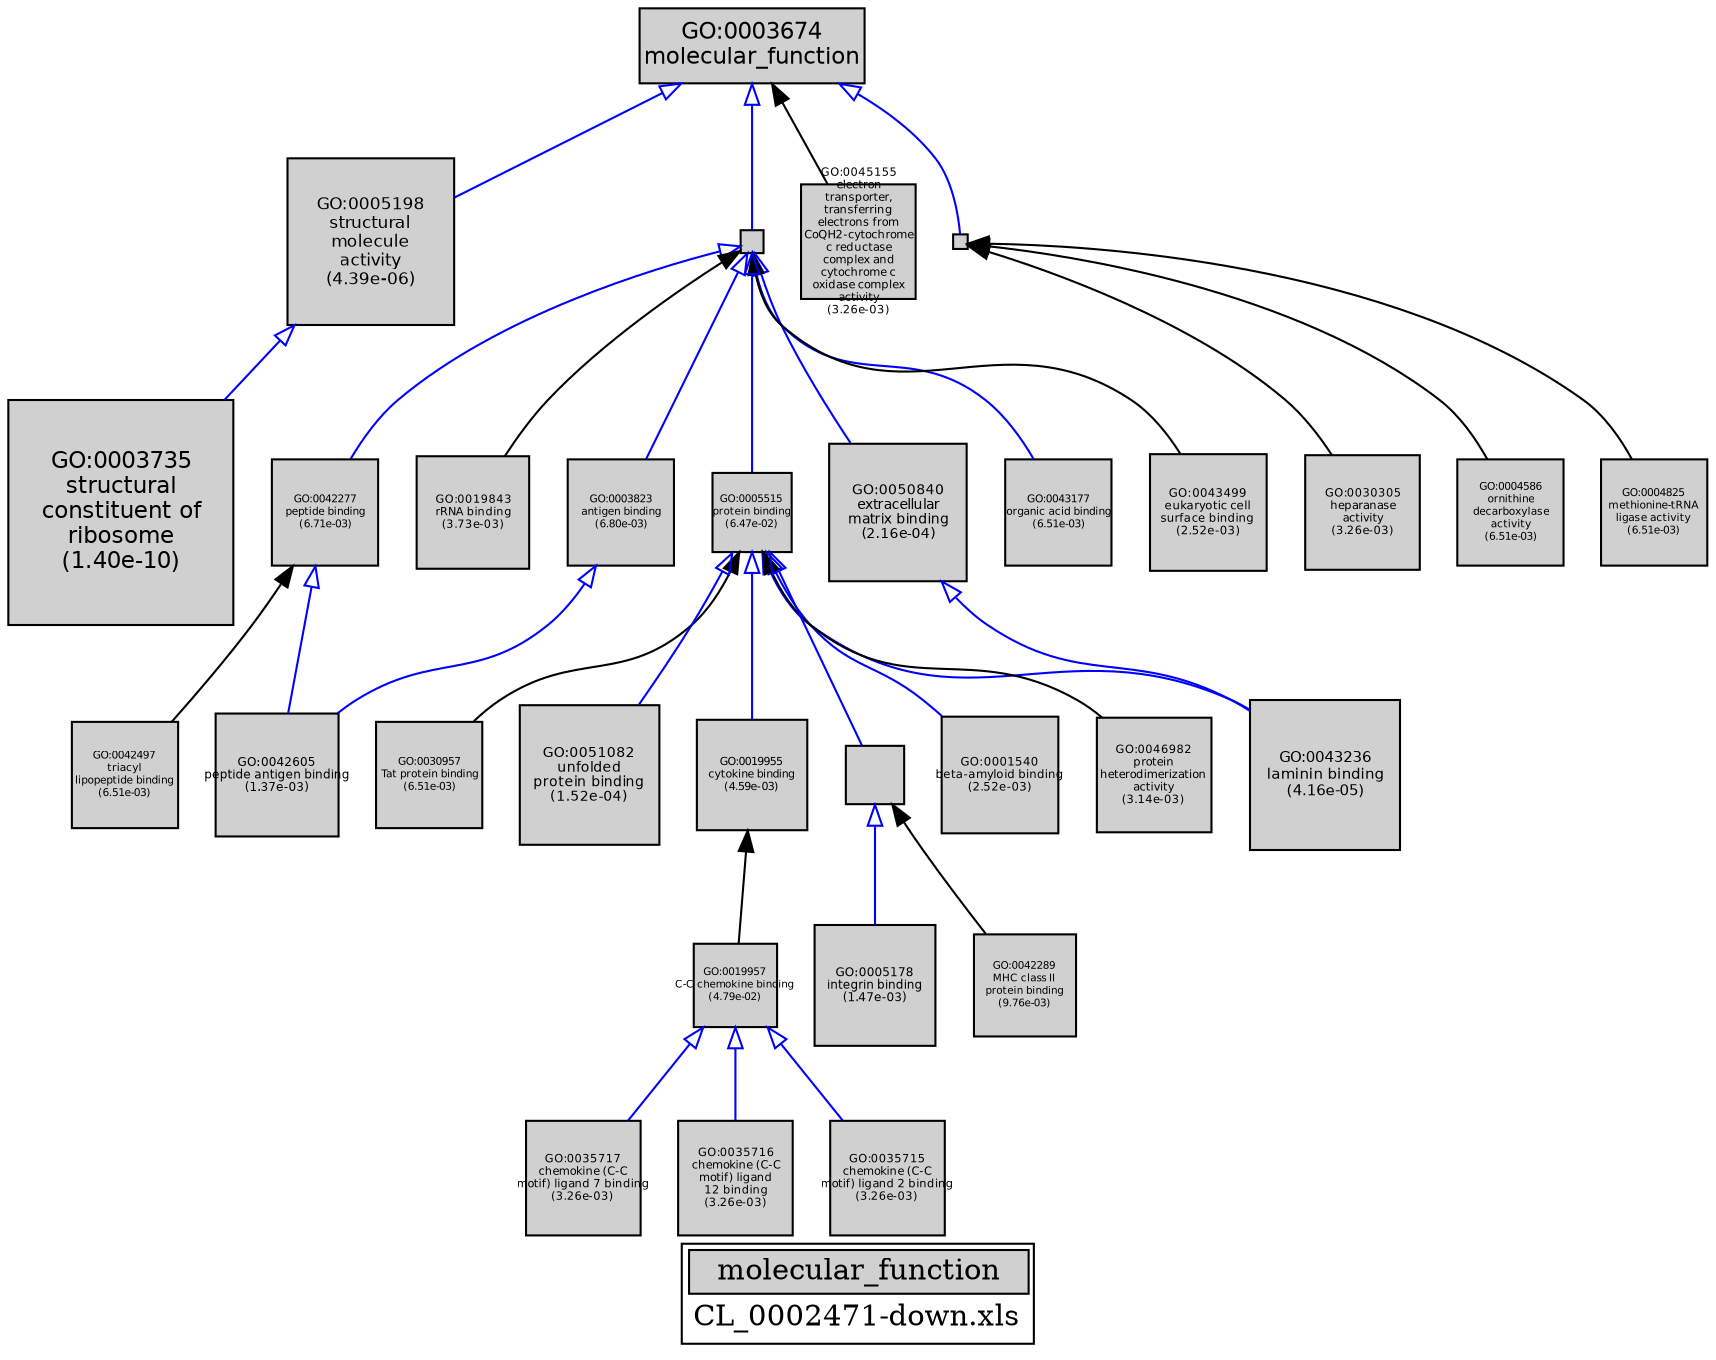 digraph "molecular_function" {
graph [ bgcolor = "#FFFFFF", label = <<TABLE COLOR="black" BGCOLOR="white"><TR><TD COLSPAN="2" BGCOLOR="#D0D0D0"><FONT COLOR="black">molecular_function</FONT></TD></TR><TR><TD BORDER="0">CL_0002471-down.xls</TD></TR></TABLE>> ];
node [ fontname = "Helvetica" ];

subgraph "nodes" {

node [ style = "filled", fixedsize = "true", width = 1, shape = "box", fontsize = 9, fillcolor = "#D0D0D0", fontcolor = "black", color = "black" ];

"GO:0001540" [ URL = "#GO:0001540", label = <<TABLE BORDER="0"><TR><TD>GO:0001540<BR/>beta-amyloid binding<BR/>(2.52e-03)</TD></TR></TABLE>>, width = 0.774998336914, shape = "box", fontsize = 5.57998802578, height = 0.774998336914 ];
"GO:0005198" [ URL = "#GO:0005198", label = <<TABLE BORDER="0"><TR><TD>GO:0005198<BR/>structural<BR/>molecule<BR/>activity<BR/>(4.39e-06)</TD></TR></TABLE>>, width = 1.10817972814, shape = "box", fontsize = 7.97889404263, height = 1.10817972814 ];
"GO:0003823" [ URL = "#GO:0003823", label = <<TABLE BORDER="0"><TR><TD>GO:0003823<BR/>antigen binding<BR/>(6.80e-03)</TD></TR></TABLE>>, width = 0.709078727071, shape = "box", fontsize = 5.10536683491, height = 0.709078727071 ];
"GO:0035717" [ URL = "#GO:0035717", label = <<TABLE BORDER="0"><TR><TD>GO:0035717<BR/>chemokine (C-C<BR/>motif) ligand 7 binding<BR/>(3.26e-03)</TD></TR></TABLE>>, width = 0.758472176977, shape = "box", fontsize = 5.46099967423, height = 0.758472176977 ];
"GO:0043236" [ URL = "#GO:0043236", label = <<TABLE BORDER="0"><TR><TD>GO:0043236<BR/>laminin binding<BR/>(4.16e-05)</TD></TR></TABLE>>, width = 1.0029959163, shape = "box", fontsize = 7.22157059733, height = 1.0029959163 ];
"GO:0004586" [ URL = "#GO:0004586", label = <<TABLE BORDER="0"><TR><TD>GO:0004586<BR/>ornithine<BR/>decarboxylase<BR/>activity<BR/>(6.51e-03)</TD></TR></TABLE>>, width = 0.712040395685, shape = "box", fontsize = 5.12669084893, height = 0.712040395685 ];
"GO:0050840" [ URL = "#GO:0050840", label = <<TABLE BORDER="0"><TR><TD>GO:0050840<BR/>extracellular<BR/>matrix binding<BR/>(2.16e-04)</TD></TR></TABLE>>, width = 0.918406279953, shape = "box", fontsize = 6.61252521566, height = 0.918406279953 ];
"GO:0042289" [ URL = "#GO:0042289", label = <<TABLE BORDER="0"><TR><TD>GO:0042289<BR/>MHC class II<BR/>protein binding<BR/>(9.76e-03)</TD></TR></TABLE>>, width = 0.683466589127, shape = "box", fontsize = 5.0, height = 0.683466589127 ];
"GO:0019957" [ URL = "#GO:0019957", label = <<TABLE BORDER="0"><TR><TD>GO:0019957<BR/>C-C chemokine binding<BR/>(4.79e-02)</TD></TR></TABLE>>, width = 0.556874550097, shape = "box", fontsize = 5.0, height = 0.556874550097 ];
"GO:0005488" [ URL = "#GO:0005488", label = "", width = 0.155624274609, shape = "box", height = 0.155624274609 ];
"GO:0042497" [ URL = "#GO:0042497", label = <<TABLE BORDER="0"><TR><TD>GO:0042497<BR/>triacyl<BR/>lipopeptide binding<BR/>(6.51e-03)</TD></TR></TABLE>>, width = 0.712040395685, shape = "box", fontsize = 5.12669084893, height = 0.712040395685 ];
"GO:0043177" [ URL = "#GO:0043177", label = <<TABLE BORDER="0"><TR><TD>GO:0043177<BR/>organic acid binding<BR/>(6.51e-03)</TD></TR></TABLE>>, width = 0.712040395685, shape = "box", fontsize = 5.12669084893, height = 0.712040395685 ];
"GO:0046982" [ URL = "#GO:0046982", label = <<TABLE BORDER="0"><TR><TD>GO:0046982<BR/>protein<BR/>heterodimerization<BR/>activity<BR/>(3.14e-03)</TD></TR></TABLE>>, width = 0.760853860526, shape = "box", fontsize = 5.47814779579, height = 0.760853860526 ];
"GO:0030957" [ URL = "#GO:0030957", label = <<TABLE BORDER="0"><TR><TD>GO:0030957<BR/>Tat protein binding<BR/>(6.51e-03)</TD></TR></TABLE>>, width = 0.712040395685, shape = "box", fontsize = 5.12669084893, height = 0.712040395685 ];
"GO:0051082" [ URL = "#GO:0051082", label = <<TABLE BORDER="0"><TR><TD>GO:0051082<BR/>unfolded<BR/>protein binding<BR/>(1.52e-04)</TD></TR></TABLE>>, width = 0.937158948088, shape = "box", fontsize = 6.74754442624, height = 0.937158948088 ];
"GO:0045155" [ URL = "#GO:0045155", label = <<TABLE BORDER="0"><TR><TD>GO:0045155<BR/>electron<BR/>transporter,<BR/>transferring<BR/>electrons from<BR/>CoQH2-cytochrome<BR/>c reductase<BR/>complex and<BR/>cytochrome c<BR/>oxidase complex<BR/>activity<BR/>(3.26e-03)</TD></TR></TABLE>>, width = 0.758472176977, shape = "box", fontsize = 5.46099967423, height = 0.758472176977 ];
"GO:0035716" [ URL = "#GO:0035716", label = <<TABLE BORDER="0"><TR><TD>GO:0035716<BR/>chemokine (C-C<BR/>motif) ligand<BR/>12 binding<BR/>(3.26e-03)</TD></TR></TABLE>>, width = 0.758472176977, shape = "box", fontsize = 5.46099967423, height = 0.758472176977 ];
"GO:0035715" [ URL = "#GO:0035715", label = <<TABLE BORDER="0"><TR><TD>GO:0035715<BR/>chemokine (C-C<BR/>motif) ligand 2 binding<BR/>(3.26e-03)</TD></TR></TABLE>>, width = 0.758472176977, shape = "box", fontsize = 5.46099967423, height = 0.758472176977 ];
"GO:0005178" [ URL = "#GO:0005178", label = <<TABLE BORDER="0"><TR><TD>GO:0005178<BR/>integrin binding<BR/>(1.47e-03)</TD></TR></TABLE>>, width = 0.808785500625, shape = "box", fontsize = 5.8232556045, height = 0.808785500625 ];
"GO:0043499" [ URL = "#GO:0043499", label = <<TABLE BORDER="0"><TR><TD>GO:0043499<BR/>eukaryotic cell<BR/>surface binding<BR/>(2.52e-03)</TD></TR></TABLE>>, width = 0.774998336914, shape = "box", fontsize = 5.57998802578, height = 0.774998336914 ];
"GO:0003824" [ URL = "#GO:0003824", label = "", width = 0.100956860012, shape = "box", height = 0.100956860012 ];
"GO:0003735" [ URL = "#GO:0003735", label = <<TABLE BORDER="0"><TR><TD>GO:0003735<BR/>structural<BR/>constituent of<BR/>ribosome<BR/>(1.40e-10)</TD></TR></TABLE>>, width = 1.5, shape = "box", fontsize = 10.8, height = 1.5 ];
"GO:0019955" [ URL = "#GO:0019955", label = <<TABLE BORDER="0"><TR><TD>GO:0019955<BR/>cytokine binding<BR/>(4.59e-03)</TD></TR></TABLE>>, width = 0.735981166956, shape = "box", fontsize = 5.29906440208, height = 0.735981166956 ];
"GO:0042277" [ URL = "#GO:0042277", label = <<TABLE BORDER="0"><TR><TD>GO:0042277<BR/>peptide binding<BR/>(6.71e-03)</TD></TR></TABLE>>, width = 0.710003975885, shape = "box", fontsize = 5.11202862637, height = 0.710003975885 ];
"GO:0019843" [ URL = "#GO:0019843", label = <<TABLE BORDER="0"><TR><TD>GO:0019843<BR/>rRNA binding<BR/>(3.73e-03)</TD></TR></TABLE>>, width = 0.749670474651, shape = "box", fontsize = 5.39762741748, height = 0.749670474651 ];
"GO:0003674" [ URL = "#GO:0003674", label = <<TABLE BORDER="0"><TR><TD>GO:0003674<BR/>molecular_function</TD></TR></TABLE>>, width = 1.5, shape = "box", fontsize = 10.8 ];
"GO:0005102" [ URL = "#GO:0005102", label = "", width = 0.385840494743, shape = "box", height = 0.385840494743 ];
"GO:0004825" [ URL = "#GO:0004825", label = <<TABLE BORDER="0"><TR><TD>GO:0004825<BR/>methionine-tRNA<BR/>ligase activity<BR/>(6.51e-03)</TD></TR></TABLE>>, width = 0.712040395685, shape = "box", fontsize = 5.12669084893, height = 0.712040395685 ];
"GO:0005515" [ URL = "#GO:0005515", label = <<TABLE BORDER="0"><TR><TD>GO:0005515<BR/>protein binding<BR/>(6.47e-02)</TD></TR></TABLE>>, width = 0.52951140827, shape = "box", fontsize = 5.0, height = 0.52951140827 ];
"GO:0030305" [ URL = "#GO:0030305", label = <<TABLE BORDER="0"><TR><TD>GO:0030305<BR/>heparanase<BR/>activity<BR/>(3.26e-03)</TD></TR></TABLE>>, width = 0.758472176977, shape = "box", fontsize = 5.46099967423, height = 0.758472176977 ];
"GO:0042605" [ URL = "#GO:0042605", label = <<TABLE BORDER="0"><TR><TD>GO:0042605<BR/>peptide antigen binding<BR/>(1.37e-03)</TD></TR></TABLE>>, width = 0.812820848883, shape = "box", fontsize = 5.85231011196, height = 0.812820848883 ];
}
subgraph "edges" {


edge [ dir = "back", weight = 1 ];
subgraph "regulates" {


edge [ color = "cyan", arrowtail = "none" ];
subgraph "positive" {


edge [ color = "green", arrowtail = "vee" ];
}
subgraph "negative" {


edge [ color = "red", arrowtail = "tee" ];
}
}
subgraph "part_of" {


edge [ color = "purple", arrowtail = "diamond", weight = 2.5 ];
}
subgraph "is_a" {


edge [ color = "blue", arrowtail = "empty", weight = 5.0 ];
"GO:0003823" -> "GO:0042605";
"GO:0050840" -> "GO:0043236";
"GO:0005515" -> "GO:0051082";
"GO:0003674" -> "GO:0005198";
"GO:0005488" -> "GO:0042277";
"GO:0019957" -> "GO:0035716";
"GO:0003674" -> "GO:0005488";
"GO:0005102" -> "GO:0005178";
"GO:0019957" -> "GO:0035715";
"GO:0005488" -> "GO:0043177";
"GO:0042277" -> "GO:0042605";
"GO:0019957" -> "GO:0035717";
"GO:0005488" -> "GO:0003823";
"GO:0005515" -> "GO:0001540";
"GO:0005488" -> "GO:0050840";
"GO:0005515" -> "GO:0019955";
"GO:0005515" -> "GO:0043236";
"GO:0005515" -> "GO:0005102";
"GO:0005198" -> "GO:0003735";
"GO:0005488" -> "GO:0005515";
"GO:0003674" -> "GO:0003824";
}
"GO:0003824" -> "GO:0004825";
"GO:0005515" -> "GO:0030957";
"GO:0005515" -> "GO:0046982";
"GO:0003824" -> "GO:0004586";
"GO:0003824" -> "GO:0030305";
"GO:0003674" -> "GO:0045155";
"GO:0005488" -> "GO:0043499";
"GO:0005102" -> "GO:0042289";
"GO:0042277" -> "GO:0042497";
"GO:0005488" -> "GO:0019843";
"GO:0019955" -> "GO:0019957";
}
}
